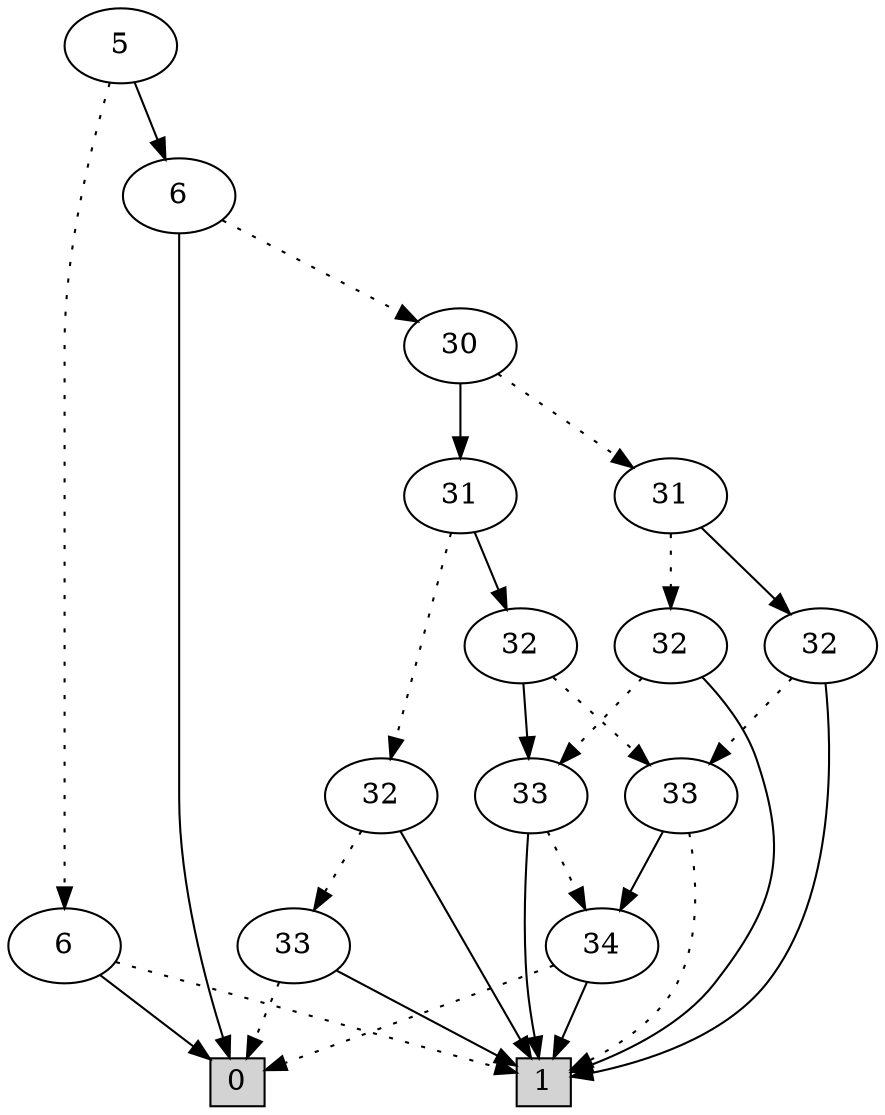 digraph G {
0 [shape=box, label="0", style=filled, shape=box, height=0.3, width=0.3];
1 [shape=box, label="1", style=filled, shape=box, height=0.3, width=0.3];
1341 [label="5"];
1341 -> 15 [style=dotted];
1341 -> 1340 [style=filled];
15 [label="6"];
15 -> 1 [style=dotted];
15 -> 0 [style=filled];
1340 [label="6"];
1340 -> 1338 [style=dotted];
1340 -> 0 [style=filled];
1338 [label="30"];
1338 -> 1257 [style=dotted];
1338 -> 1337 [style=filled];
1257 [label="31"];
1257 -> 1256 [style=dotted];
1257 -> 1205 [style=filled];
1256 [label="32"];
1256 -> 1179 [style=dotted];
1256 -> 1 [style=filled];
1179 [label="33"];
1179 -> 70 [style=dotted];
1179 -> 1 [style=filled];
70 [label="34"];
70 -> 0 [style=dotted];
70 -> 1 [style=filled];
1205 [label="32"];
1205 -> 1204 [style=dotted];
1205 -> 1 [style=filled];
1204 [label="33"];
1204 -> 1 [style=dotted];
1204 -> 70 [style=filled];
1337 [label="31"];
1337 -> 1189 [style=dotted];
1337 -> 1336 [style=filled];
1189 [label="32"];
1189 -> 68 [style=dotted];
1189 -> 1 [style=filled];
68 [label="33"];
68 -> 0 [style=dotted];
68 -> 1 [style=filled];
1336 [label="32"];
1336 -> 1204 [style=dotted];
1336 -> 1179 [style=filled];
}
